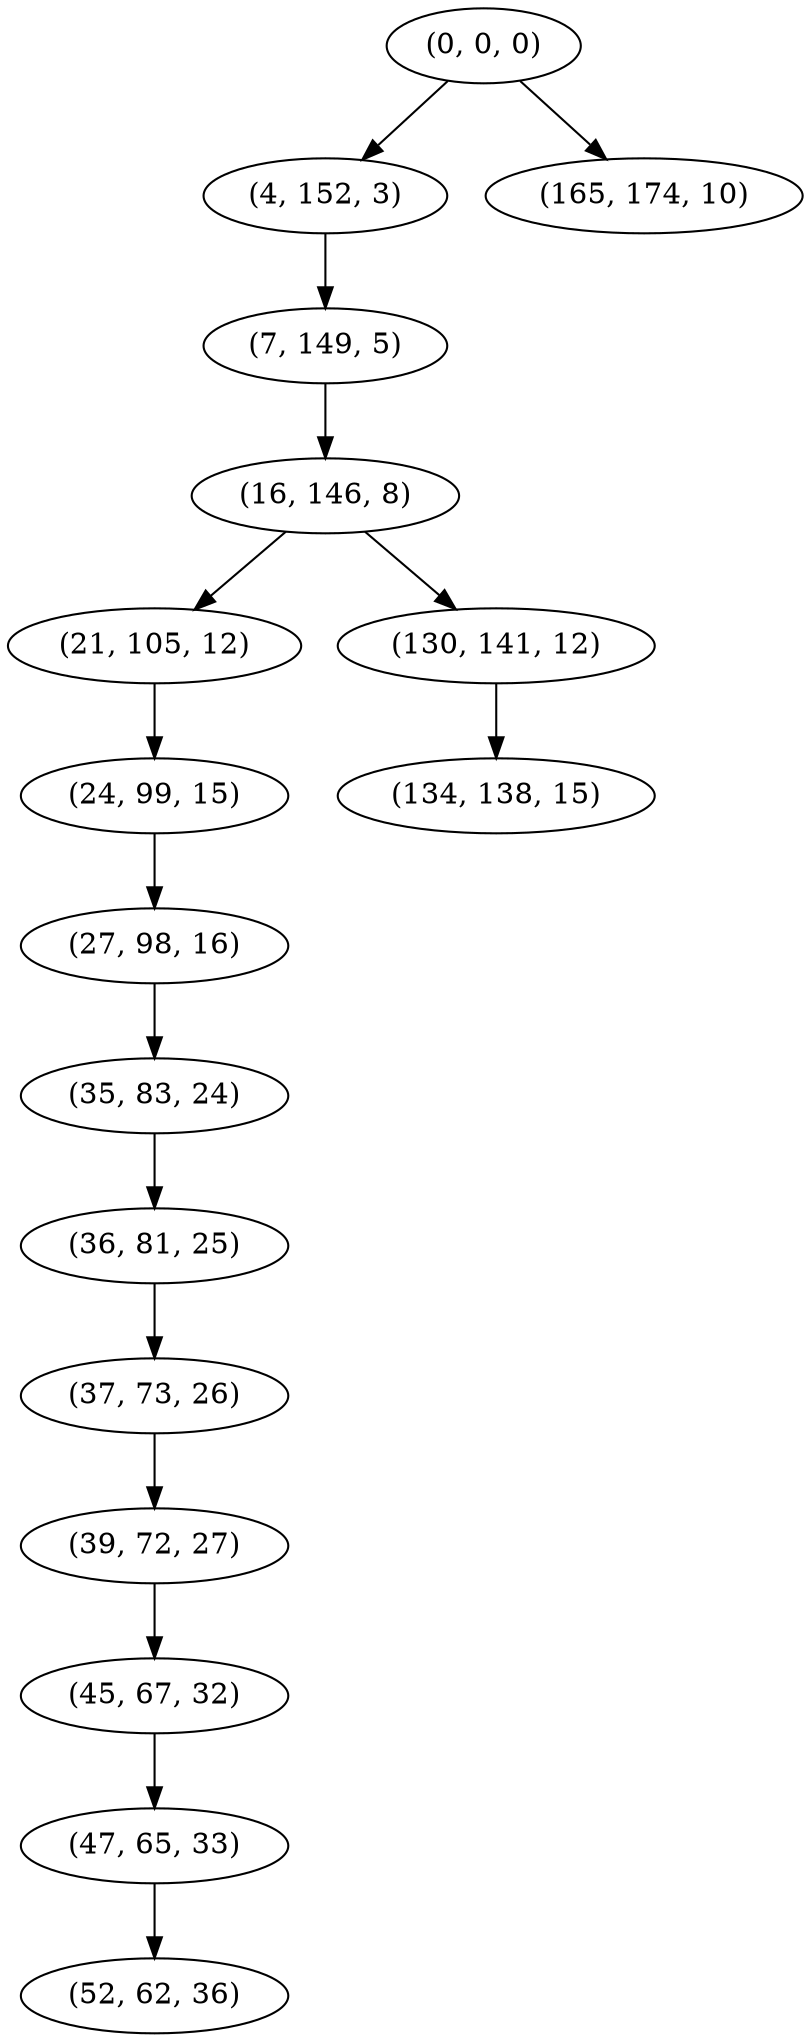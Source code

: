 digraph tree {
    "(0, 0, 0)";
    "(4, 152, 3)";
    "(7, 149, 5)";
    "(16, 146, 8)";
    "(21, 105, 12)";
    "(24, 99, 15)";
    "(27, 98, 16)";
    "(35, 83, 24)";
    "(36, 81, 25)";
    "(37, 73, 26)";
    "(39, 72, 27)";
    "(45, 67, 32)";
    "(47, 65, 33)";
    "(52, 62, 36)";
    "(130, 141, 12)";
    "(134, 138, 15)";
    "(165, 174, 10)";
    "(0, 0, 0)" -> "(4, 152, 3)";
    "(0, 0, 0)" -> "(165, 174, 10)";
    "(4, 152, 3)" -> "(7, 149, 5)";
    "(7, 149, 5)" -> "(16, 146, 8)";
    "(16, 146, 8)" -> "(21, 105, 12)";
    "(16, 146, 8)" -> "(130, 141, 12)";
    "(21, 105, 12)" -> "(24, 99, 15)";
    "(24, 99, 15)" -> "(27, 98, 16)";
    "(27, 98, 16)" -> "(35, 83, 24)";
    "(35, 83, 24)" -> "(36, 81, 25)";
    "(36, 81, 25)" -> "(37, 73, 26)";
    "(37, 73, 26)" -> "(39, 72, 27)";
    "(39, 72, 27)" -> "(45, 67, 32)";
    "(45, 67, 32)" -> "(47, 65, 33)";
    "(47, 65, 33)" -> "(52, 62, 36)";
    "(130, 141, 12)" -> "(134, 138, 15)";
}
